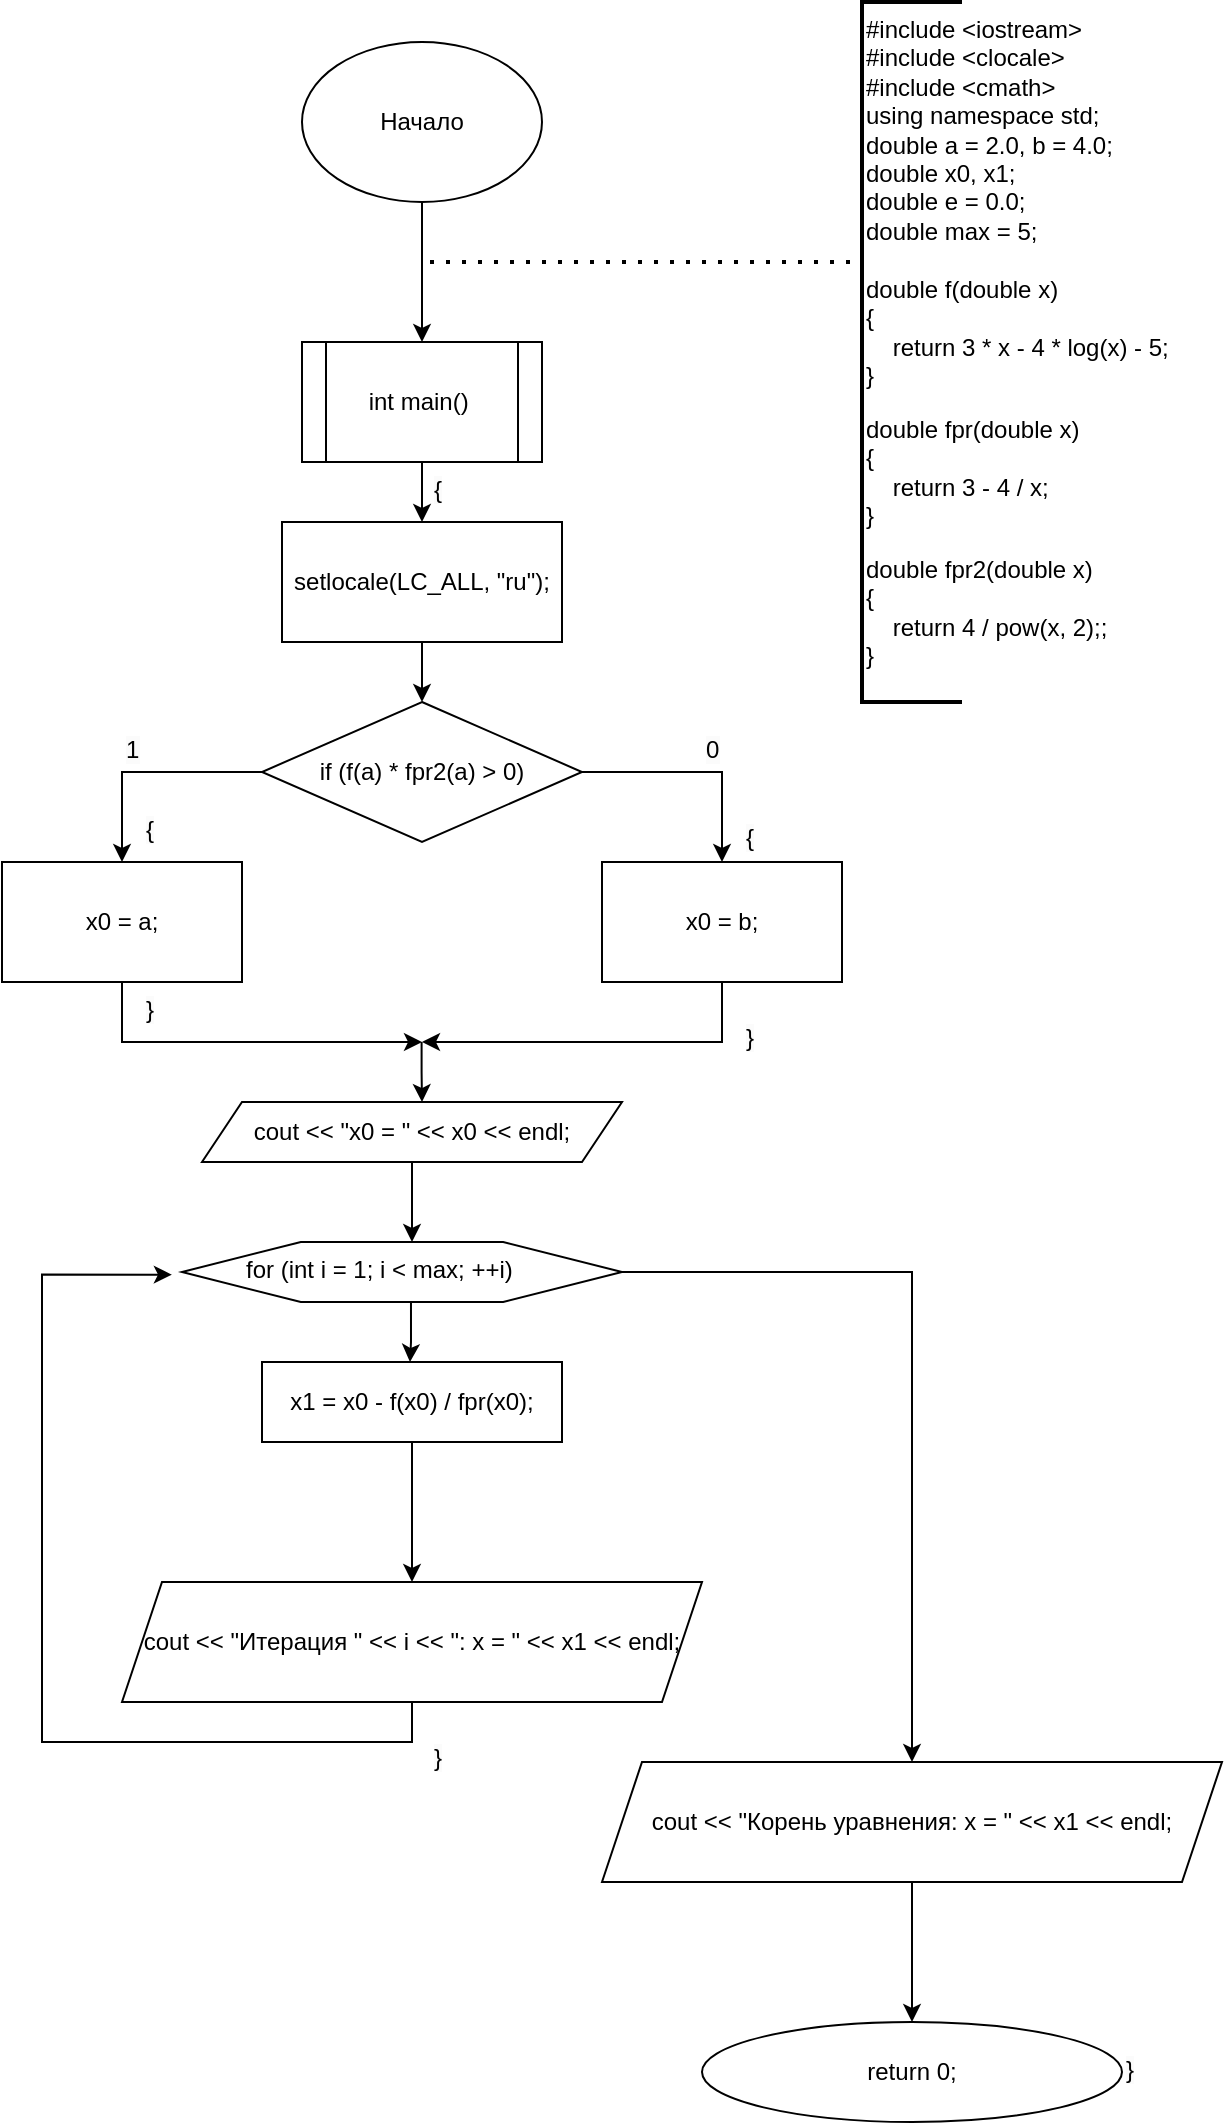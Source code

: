 <mxfile version="25.0.3">
  <diagram name="Страница — 1" id="3nTsR0niLMt8kswb8U7_">
    <mxGraphModel dx="1185" dy="632" grid="1" gridSize="10" guides="1" tooltips="1" connect="1" arrows="1" fold="1" page="1" pageScale="1" pageWidth="827" pageHeight="1169" math="0" shadow="0">
      <root>
        <mxCell id="0" />
        <mxCell id="1" parent="0" />
        <mxCell id="NI7g4SkyONZlH5XfbuDp-5" value="" style="edgeStyle=orthogonalEdgeStyle;rounded=0;orthogonalLoop=1;jettySize=auto;html=1;" parent="1" source="NI7g4SkyONZlH5XfbuDp-1" target="NI7g4SkyONZlH5XfbuDp-4" edge="1">
          <mxGeometry relative="1" as="geometry" />
        </mxCell>
        <mxCell id="NI7g4SkyONZlH5XfbuDp-1" value="Начало" style="ellipse;whiteSpace=wrap;html=1;" parent="1" vertex="1">
          <mxGeometry x="350" y="50" width="120" height="80" as="geometry" />
        </mxCell>
        <mxCell id="NI7g4SkyONZlH5XfbuDp-14" value="" style="edgeStyle=orthogonalEdgeStyle;rounded=0;orthogonalLoop=1;jettySize=auto;html=1;" parent="1" source="NI7g4SkyONZlH5XfbuDp-4" target="NI7g4SkyONZlH5XfbuDp-13" edge="1">
          <mxGeometry relative="1" as="geometry" />
        </mxCell>
        <mxCell id="NI7g4SkyONZlH5XfbuDp-4" value="&lt;div&gt;int main()&amp;nbsp;&lt;/div&gt;" style="shape=process;whiteSpace=wrap;html=1;backgroundOutline=1;" parent="1" vertex="1">
          <mxGeometry x="350" y="200" width="120" height="60" as="geometry" />
        </mxCell>
        <mxCell id="NI7g4SkyONZlH5XfbuDp-6" value="" style="endArrow=none;dashed=1;html=1;dashPattern=1 3;strokeWidth=2;rounded=0;" parent="1" edge="1">
          <mxGeometry width="50" height="50" relative="1" as="geometry">
            <mxPoint x="414" y="160" as="sourcePoint" />
            <mxPoint x="627" y="160" as="targetPoint" />
          </mxGeometry>
        </mxCell>
        <mxCell id="NI7g4SkyONZlH5XfbuDp-7" value="" style="strokeWidth=2;html=1;shape=mxgraph.flowchart.annotation_1;align=left;pointerEvents=1;" parent="1" vertex="1">
          <mxGeometry x="630" y="30" width="50" height="350" as="geometry" />
        </mxCell>
        <mxCell id="NI7g4SkyONZlH5XfbuDp-8" value="#include &lt;iostream&gt;&#xa;#include &lt;clocale&gt;&#xa;#include &lt;cmath&gt;&#xa;using namespace std;&#xa;double a = 2.0, b = 4.0;&#xa;double x0, x1;&#xa;double e = 0.0;&#xa;double max = 5;" style="text;whiteSpace=wrap;" parent="1" vertex="1">
          <mxGeometry x="630" y="30" width="140" height="135" as="geometry" />
        </mxCell>
        <mxCell id="NI7g4SkyONZlH5XfbuDp-9" value="double f(double x)&#xa;{&#xa;    return 3 * x - 4 * log(x) - 5;&#xa;}" style="text;whiteSpace=wrap;" parent="1" vertex="1">
          <mxGeometry x="630" y="160" width="180" height="70" as="geometry" />
        </mxCell>
        <mxCell id="NI7g4SkyONZlH5XfbuDp-10" value="double fpr(double x)&#xa;{&#xa;    return 3 - 4 / x;&#xa;}" style="text;whiteSpace=wrap;" parent="1" vertex="1">
          <mxGeometry x="630" y="230" width="140" height="80" as="geometry" />
        </mxCell>
        <mxCell id="NI7g4SkyONZlH5XfbuDp-16" value="" style="edgeStyle=orthogonalEdgeStyle;rounded=0;orthogonalLoop=1;jettySize=auto;html=1;" parent="1" source="NI7g4SkyONZlH5XfbuDp-13" target="NI7g4SkyONZlH5XfbuDp-15" edge="1">
          <mxGeometry relative="1" as="geometry" />
        </mxCell>
        <mxCell id="NI7g4SkyONZlH5XfbuDp-13" value="setlocale(LC_ALL, &quot;ru&quot;);" style="whiteSpace=wrap;html=1;" parent="1" vertex="1">
          <mxGeometry x="340" y="290" width="140" height="60" as="geometry" />
        </mxCell>
        <mxCell id="NI7g4SkyONZlH5XfbuDp-18" value="" style="edgeStyle=orthogonalEdgeStyle;rounded=0;orthogonalLoop=1;jettySize=auto;html=1;" parent="1" source="NI7g4SkyONZlH5XfbuDp-15" target="NI7g4SkyONZlH5XfbuDp-17" edge="1">
          <mxGeometry relative="1" as="geometry" />
        </mxCell>
        <mxCell id="NI7g4SkyONZlH5XfbuDp-20" value="" style="edgeStyle=orthogonalEdgeStyle;rounded=0;orthogonalLoop=1;jettySize=auto;html=1;" parent="1" source="NI7g4SkyONZlH5XfbuDp-15" target="NI7g4SkyONZlH5XfbuDp-19" edge="1">
          <mxGeometry relative="1" as="geometry" />
        </mxCell>
        <mxCell id="NI7g4SkyONZlH5XfbuDp-15" value="if (f(a) * fpr2(a) &amp;gt; 0)" style="rhombus;whiteSpace=wrap;html=1;" parent="1" vertex="1">
          <mxGeometry x="330" y="380" width="160" height="70" as="geometry" />
        </mxCell>
        <mxCell id="NI7g4SkyONZlH5XfbuDp-24" value="" style="edgeStyle=orthogonalEdgeStyle;rounded=0;orthogonalLoop=1;jettySize=auto;html=1;" parent="1" source="NI7g4SkyONZlH5XfbuDp-17" edge="1">
          <mxGeometry relative="1" as="geometry">
            <mxPoint x="410" y="550" as="targetPoint" />
            <Array as="points">
              <mxPoint x="260" y="550" />
              <mxPoint x="410" y="550" />
            </Array>
          </mxGeometry>
        </mxCell>
        <mxCell id="NI7g4SkyONZlH5XfbuDp-17" value="x0 = a;" style="whiteSpace=wrap;html=1;" parent="1" vertex="1">
          <mxGeometry x="200" y="460" width="120" height="60" as="geometry" />
        </mxCell>
        <mxCell id="NI7g4SkyONZlH5XfbuDp-26" value="" style="edgeStyle=orthogonalEdgeStyle;rounded=0;orthogonalLoop=1;jettySize=auto;html=1;" parent="1" source="NI7g4SkyONZlH5XfbuDp-19" edge="1">
          <mxGeometry relative="1" as="geometry">
            <mxPoint x="410" y="550" as="targetPoint" />
            <Array as="points">
              <mxPoint x="560" y="550" />
              <mxPoint x="410" y="550" />
            </Array>
          </mxGeometry>
        </mxCell>
        <mxCell id="NI7g4SkyONZlH5XfbuDp-19" value="x0 = b;" style="whiteSpace=wrap;html=1;" parent="1" vertex="1">
          <mxGeometry x="500" y="460" width="120" height="60" as="geometry" />
        </mxCell>
        <mxCell id="NI7g4SkyONZlH5XfbuDp-21" value="&lt;span style=&quot;color: rgb(0, 0, 0); font-family: Helvetica; font-size: 12px; font-style: normal; font-variant-ligatures: normal; font-variant-caps: normal; font-weight: 400; letter-spacing: normal; orphans: 2; text-align: center; text-indent: 0px; text-transform: none; widows: 2; word-spacing: 0px; -webkit-text-stroke-width: 0px; white-space: normal; background-color: rgb(251, 251, 251); text-decoration-thickness: initial; text-decoration-style: initial; text-decoration-color: initial; display: inline !important; float: none;&quot;&gt;0&lt;/span&gt;" style="text;whiteSpace=wrap;html=1;" parent="1" vertex="1">
          <mxGeometry x="550" y="390" width="40" height="40" as="geometry" />
        </mxCell>
        <mxCell id="NI7g4SkyONZlH5XfbuDp-22" value="&lt;span style=&quot;color: rgb(0, 0, 0); font-family: Helvetica; font-size: 12px; font-style: normal; font-variant-ligatures: normal; font-variant-caps: normal; font-weight: 400; letter-spacing: normal; orphans: 2; text-align: center; text-indent: 0px; text-transform: none; widows: 2; word-spacing: 0px; -webkit-text-stroke-width: 0px; white-space: normal; background-color: rgb(251, 251, 251); text-decoration-thickness: initial; text-decoration-style: initial; text-decoration-color: initial; display: inline !important; float: none;&quot;&gt;1&lt;/span&gt;" style="text;whiteSpace=wrap;html=1;" parent="1" vertex="1">
          <mxGeometry x="260" y="390" width="40" height="40" as="geometry" />
        </mxCell>
        <mxCell id="NI7g4SkyONZlH5XfbuDp-29" value="" style="edgeStyle=orthogonalEdgeStyle;rounded=0;orthogonalLoop=1;jettySize=auto;html=1;" parent="1" source="NI7g4SkyONZlH5XfbuDp-23" edge="1">
          <mxGeometry relative="1" as="geometry">
            <mxPoint x="405" y="650" as="targetPoint" />
          </mxGeometry>
        </mxCell>
        <mxCell id="NI7g4SkyONZlH5XfbuDp-23" value="cout &lt;&lt; &quot;x0 = &quot; &lt;&lt; x0 &lt;&lt; endl;" style="shape=parallelogram;perimeter=parallelogramPerimeter;whiteSpace=wrap;html=1;fixedSize=1;" parent="1" vertex="1">
          <mxGeometry x="300" y="580" width="210" height="30" as="geometry" />
        </mxCell>
        <mxCell id="NI7g4SkyONZlH5XfbuDp-27" value="" style="edgeStyle=orthogonalEdgeStyle;rounded=0;orthogonalLoop=1;jettySize=auto;html=1;" parent="1" edge="1">
          <mxGeometry relative="1" as="geometry">
            <mxPoint x="409.8" y="550" as="sourcePoint" />
            <mxPoint x="410" y="580" as="targetPoint" />
            <Array as="points">
              <mxPoint x="409.8" y="565" />
              <mxPoint x="409.8" y="585" />
            </Array>
          </mxGeometry>
        </mxCell>
        <mxCell id="NI7g4SkyONZlH5XfbuDp-43" value="" style="edgeStyle=orthogonalEdgeStyle;rounded=0;orthogonalLoop=1;jettySize=auto;html=1;" parent="1" source="NI7g4SkyONZlH5XfbuDp-30" target="NI7g4SkyONZlH5XfbuDp-44" edge="1">
          <mxGeometry relative="1" as="geometry">
            <mxPoint x="655" y="940" as="targetPoint" />
            <Array as="points">
              <mxPoint x="655" y="665" />
            </Array>
          </mxGeometry>
        </mxCell>
        <mxCell id="NI7g4SkyONZlH5XfbuDp-30" value="" style="verticalLabelPosition=bottom;verticalAlign=top;html=1;shape=hexagon;perimeter=hexagonPerimeter2;arcSize=6;size=0.27;" parent="1" vertex="1">
          <mxGeometry x="290" y="650" width="220" height="30" as="geometry" />
        </mxCell>
        <mxCell id="NI7g4SkyONZlH5XfbuDp-31" value="for (int i = 1; i &lt; max; ++i)" style="text;whiteSpace=wrap;" parent="1" vertex="1">
          <mxGeometry x="320" y="650" width="170" height="40" as="geometry" />
        </mxCell>
        <mxCell id="NI7g4SkyONZlH5XfbuDp-36" value="" style="edgeStyle=orthogonalEdgeStyle;rounded=0;orthogonalLoop=1;jettySize=auto;html=1;" parent="1" source="NI7g4SkyONZlH5XfbuDp-32" target="NI7g4SkyONZlH5XfbuDp-35" edge="1">
          <mxGeometry relative="1" as="geometry" />
        </mxCell>
        <mxCell id="NI7g4SkyONZlH5XfbuDp-32" value="x1 = x0 - f(x0) / fpr(x0);" style="whiteSpace=wrap;html=1;" parent="1" vertex="1">
          <mxGeometry x="330" y="710" width="150" height="40" as="geometry" />
        </mxCell>
        <mxCell id="NI7g4SkyONZlH5XfbuDp-34" value="" style="edgeStyle=orthogonalEdgeStyle;rounded=0;orthogonalLoop=1;jettySize=auto;html=1;" parent="1" edge="1">
          <mxGeometry relative="1" as="geometry">
            <mxPoint x="404.49" y="680" as="sourcePoint" />
            <mxPoint x="404" y="710" as="targetPoint" />
            <Array as="points">
              <mxPoint x="404" y="700" />
            </Array>
          </mxGeometry>
        </mxCell>
        <mxCell id="NI7g4SkyONZlH5XfbuDp-41" value="" style="edgeStyle=orthogonalEdgeStyle;rounded=0;orthogonalLoop=1;jettySize=auto;html=1;entryX=-0.023;entryY=0.544;entryDx=0;entryDy=0;exitX=0.5;exitY=1;exitDx=0;exitDy=0;entryPerimeter=0;" parent="1" source="NI7g4SkyONZlH5XfbuDp-35" target="NI7g4SkyONZlH5XfbuDp-30" edge="1">
          <mxGeometry relative="1" as="geometry">
            <mxPoint x="340" y="927.5" as="sourcePoint" />
            <mxPoint x="225" y="772.5" as="targetPoint" />
            <Array as="points">
              <mxPoint x="405" y="900" />
              <mxPoint x="220" y="900" />
              <mxPoint x="220" y="666" />
            </Array>
          </mxGeometry>
        </mxCell>
        <mxCell id="NI7g4SkyONZlH5XfbuDp-35" value="cout &lt;&lt; &quot;Итерация &quot; &lt;&lt; i &lt;&lt; &quot;: x = &quot; &lt;&lt; x1 &lt;&lt; endl;" style="shape=parallelogram;perimeter=parallelogramPerimeter;whiteSpace=wrap;html=1;fixedSize=1;" parent="1" vertex="1">
          <mxGeometry x="260" y="820" width="290" height="60" as="geometry" />
        </mxCell>
        <mxCell id="NI7g4SkyONZlH5XfbuDp-37" value="&lt;span style=&quot;color: rgb(0, 0, 0); font-family: Helvetica; font-size: 12px; font-style: normal; font-variant-ligatures: normal; font-variant-caps: normal; font-weight: 400; letter-spacing: normal; orphans: 2; text-align: center; text-indent: 0px; text-transform: none; widows: 2; word-spacing: 0px; -webkit-text-stroke-width: 0px; white-space: normal; background-color: rgb(251, 251, 251); text-decoration-thickness: initial; text-decoration-style: initial; text-decoration-color: initial; display: inline !important; float: none;&quot;&gt;{&lt;/span&gt;" style="text;whiteSpace=wrap;html=1;" parent="1" vertex="1">
          <mxGeometry x="414" y="260" width="40" height="40" as="geometry" />
        </mxCell>
        <mxCell id="NI7g4SkyONZlH5XfbuDp-38" value="&#xa;&lt;span style=&quot;color: rgb(0, 0, 0); font-family: Helvetica; font-size: 12px; font-style: normal; font-variant-ligatures: normal; font-variant-caps: normal; font-weight: 400; letter-spacing: normal; orphans: 2; text-align: center; text-indent: 0px; text-transform: none; widows: 2; word-spacing: 0px; -webkit-text-stroke-width: 0px; white-space: normal; background-color: rgb(251, 251, 251); text-decoration-thickness: initial; text-decoration-style: initial; text-decoration-color: initial; display: inline !important; float: none;&quot;&gt;{&lt;/span&gt;&#xa;&#xa;" style="text;whiteSpace=wrap;html=1;" parent="1" vertex="1">
          <mxGeometry x="570" y="420" width="40" height="40" as="geometry" />
        </mxCell>
        <mxCell id="NI7g4SkyONZlH5XfbuDp-39" value="&lt;span style=&quot;color: rgb(0, 0, 0); font-family: Helvetica; font-size: 12px; font-style: normal; font-variant-ligatures: normal; font-variant-caps: normal; font-weight: 400; letter-spacing: normal; orphans: 2; text-align: center; text-indent: 0px; text-transform: none; widows: 2; word-spacing: 0px; -webkit-text-stroke-width: 0px; white-space: normal; background-color: rgb(251, 251, 251); text-decoration-thickness: initial; text-decoration-style: initial; text-decoration-color: initial; display: inline !important; float: none;&quot;&gt;{&lt;/span&gt;" style="text;whiteSpace=wrap;html=1;" parent="1" vertex="1">
          <mxGeometry x="270" y="430" width="40" height="40" as="geometry" />
        </mxCell>
        <mxCell id="NI7g4SkyONZlH5XfbuDp-46" value="" style="edgeStyle=orthogonalEdgeStyle;rounded=0;orthogonalLoop=1;jettySize=auto;html=1;" parent="1" source="NI7g4SkyONZlH5XfbuDp-44" target="NI7g4SkyONZlH5XfbuDp-45" edge="1">
          <mxGeometry relative="1" as="geometry" />
        </mxCell>
        <mxCell id="NI7g4SkyONZlH5XfbuDp-44" value="cout &lt;&lt; &quot;Корень уравнения: x = &quot; &lt;&lt; x1 &lt;&lt; endl;" style="shape=parallelogram;perimeter=parallelogramPerimeter;whiteSpace=wrap;html=1;fixedSize=1;" parent="1" vertex="1">
          <mxGeometry x="500" y="910" width="310" height="60" as="geometry" />
        </mxCell>
        <mxCell id="NI7g4SkyONZlH5XfbuDp-45" value="return 0;" style="ellipse;whiteSpace=wrap;html=1;" parent="1" vertex="1">
          <mxGeometry x="550" y="1040" width="210" height="50" as="geometry" />
        </mxCell>
        <mxCell id="NI7g4SkyONZlH5XfbuDp-47" value="&lt;span style=&quot;color: rgb(0, 0, 0); font-family: Helvetica; font-size: 12px; font-style: normal; font-variant-ligatures: normal; font-variant-caps: normal; font-weight: 400; letter-spacing: normal; orphans: 2; text-align: center; text-indent: 0px; text-transform: none; widows: 2; word-spacing: 0px; -webkit-text-stroke-width: 0px; white-space: normal; background-color: rgb(251, 251, 251); text-decoration-thickness: initial; text-decoration-style: initial; text-decoration-color: initial; display: inline !important; float: none;&quot;&gt;}&lt;/span&gt;" style="text;whiteSpace=wrap;html=1;" parent="1" vertex="1">
          <mxGeometry x="760" y="1050" width="40" height="40" as="geometry" />
        </mxCell>
        <mxCell id="NI7g4SkyONZlH5XfbuDp-48" value="&#xa;&lt;span style=&quot;color: rgb(0, 0, 0); font-family: Helvetica; font-size: 12px; font-style: normal; font-variant-ligatures: normal; font-variant-caps: normal; font-weight: 400; letter-spacing: normal; orphans: 2; text-align: center; text-indent: 0px; text-transform: none; widows: 2; word-spacing: 0px; -webkit-text-stroke-width: 0px; white-space: normal; background-color: rgb(251, 251, 251); text-decoration-thickness: initial; text-decoration-style: initial; text-decoration-color: initial; display: inline !important; float: none;&quot;&gt;}&lt;/span&gt;&#xa;&#xa;" style="text;whiteSpace=wrap;html=1;" parent="1" vertex="1">
          <mxGeometry x="414" y="880" width="40" height="40" as="geometry" />
        </mxCell>
        <mxCell id="NI7g4SkyONZlH5XfbuDp-49" value="&#xa;&lt;span style=&quot;color: rgb(0, 0, 0); font-family: Helvetica; font-size: 12px; font-style: normal; font-variant-ligatures: normal; font-variant-caps: normal; font-weight: 400; letter-spacing: normal; orphans: 2; text-align: center; text-indent: 0px; text-transform: none; widows: 2; word-spacing: 0px; -webkit-text-stroke-width: 0px; white-space: normal; background-color: rgb(251, 251, 251); text-decoration-thickness: initial; text-decoration-style: initial; text-decoration-color: initial; display: inline !important; float: none;&quot;&gt;}&lt;/span&gt;&#xa;&#xa;" style="text;whiteSpace=wrap;html=1;" parent="1" vertex="1">
          <mxGeometry x="570" y="520" width="40" height="40" as="geometry" />
        </mxCell>
        <mxCell id="NI7g4SkyONZlH5XfbuDp-50" value="&lt;span style=&quot;color: rgb(0, 0, 0); font-family: Helvetica; font-size: 12px; font-style: normal; font-variant-ligatures: normal; font-variant-caps: normal; font-weight: 400; letter-spacing: normal; orphans: 2; text-align: center; text-indent: 0px; text-transform: none; widows: 2; word-spacing: 0px; -webkit-text-stroke-width: 0px; white-space: normal; background-color: rgb(251, 251, 251); text-decoration-thickness: initial; text-decoration-style: initial; text-decoration-color: initial; display: inline !important; float: none;&quot;&gt;}&lt;/span&gt;" style="text;whiteSpace=wrap;html=1;" parent="1" vertex="1">
          <mxGeometry x="270" y="520" width="40" height="40" as="geometry" />
        </mxCell>
        <mxCell id="XrxGrBHAPGL1T0jgWX0w-1" value="double fpr2(double x)&#xa;{&#xa;    return 4 / pow(x, 2);;&#xa;}" style="text;whiteSpace=wrap;" vertex="1" parent="1">
          <mxGeometry x="630" y="300" width="150" height="80" as="geometry" />
        </mxCell>
      </root>
    </mxGraphModel>
  </diagram>
</mxfile>

